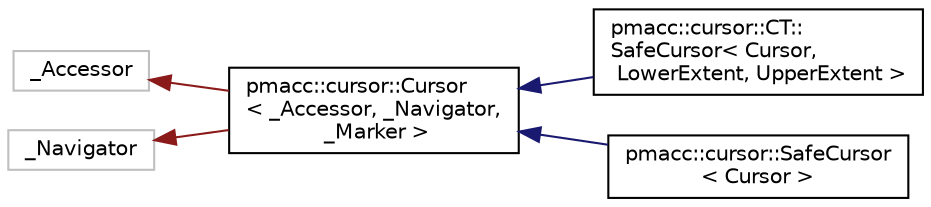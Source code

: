 digraph "Graphical Class Hierarchy"
{
 // LATEX_PDF_SIZE
  edge [fontname="Helvetica",fontsize="10",labelfontname="Helvetica",labelfontsize="10"];
  node [fontname="Helvetica",fontsize="10",shape=record];
  rankdir="LR";
  Node1829 [label="_Accessor",height=0.2,width=0.4,color="grey75", fillcolor="white", style="filled",tooltip=" "];
  Node1829 -> Node0 [dir="back",color="firebrick4",fontsize="10",style="solid",fontname="Helvetica"];
  Node0 [label="pmacc::cursor::Cursor\l\< _Accessor, _Navigator,\l _Marker \>",height=0.2,width=0.4,color="black", fillcolor="white", style="filled",URL="$classpmacc_1_1cursor_1_1_cursor.html",tooltip="A cursor is used to access a single datum and to jump to another one."];
  Node0 -> Node1 [dir="back",color="midnightblue",fontsize="10",style="solid",fontname="Helvetica"];
  Node1 [label="pmacc::cursor::CT::\lSafeCursor\< Cursor,\l LowerExtent, UpperExtent \>",height=0.2,width=0.4,color="black", fillcolor="white", style="filled",URL="$classpmacc_1_1cursor_1_1_c_t_1_1_safe_cursor.html",tooltip="Compile-time version of cursor::SafeCursor where LowerExtent and UpperExtent are compile-time vectors..."];
  Node0 -> Node2 [dir="back",color="midnightblue",fontsize="10",style="solid",fontname="Helvetica"];
  Node2 [label="pmacc::cursor::SafeCursor\l\< Cursor \>",height=0.2,width=0.4,color="black", fillcolor="white", style="filled",URL="$classpmacc_1_1cursor_1_1_safe_cursor.html",tooltip="A SafeCursor is like a cursor, except that it checks its validity before each access."];
  Node1825 [label="_Navigator",height=0.2,width=0.4,color="grey75", fillcolor="white", style="filled",tooltip=" "];
  Node1825 -> Node0 [dir="back",color="firebrick4",fontsize="10",style="solid",fontname="Helvetica"];
}
